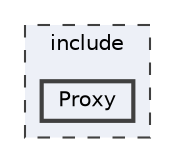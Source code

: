 digraph "/Users/fola/Documents/ArkScript/Ark/include/Proxy"
{
 // INTERACTIVE_SVG=YES
 // LATEX_PDF_SIZE
  bgcolor="transparent";
  edge [fontname=Helvetica,fontsize=10,labelfontname=Helvetica,labelfontsize=10];
  node [fontname=Helvetica,fontsize=10,shape=box,height=0.2,width=0.4];
  compound=true
  subgraph clusterdir_d44c64559bbebec7f509842c48db8b23 {
    graph [ bgcolor="#edf0f7", pencolor="grey25", label="include", fontname=Helvetica,fontsize=10 style="filled,dashed", URL="dir_d44c64559bbebec7f509842c48db8b23.html",tooltip=""]
  dir_636252fcc7e2c2857097145bc48cdb4f [label="Proxy", fillcolor="#edf0f7", color="grey25", style="filled,bold", URL="dir_636252fcc7e2c2857097145bc48cdb4f.html",tooltip=""];
  }
}
